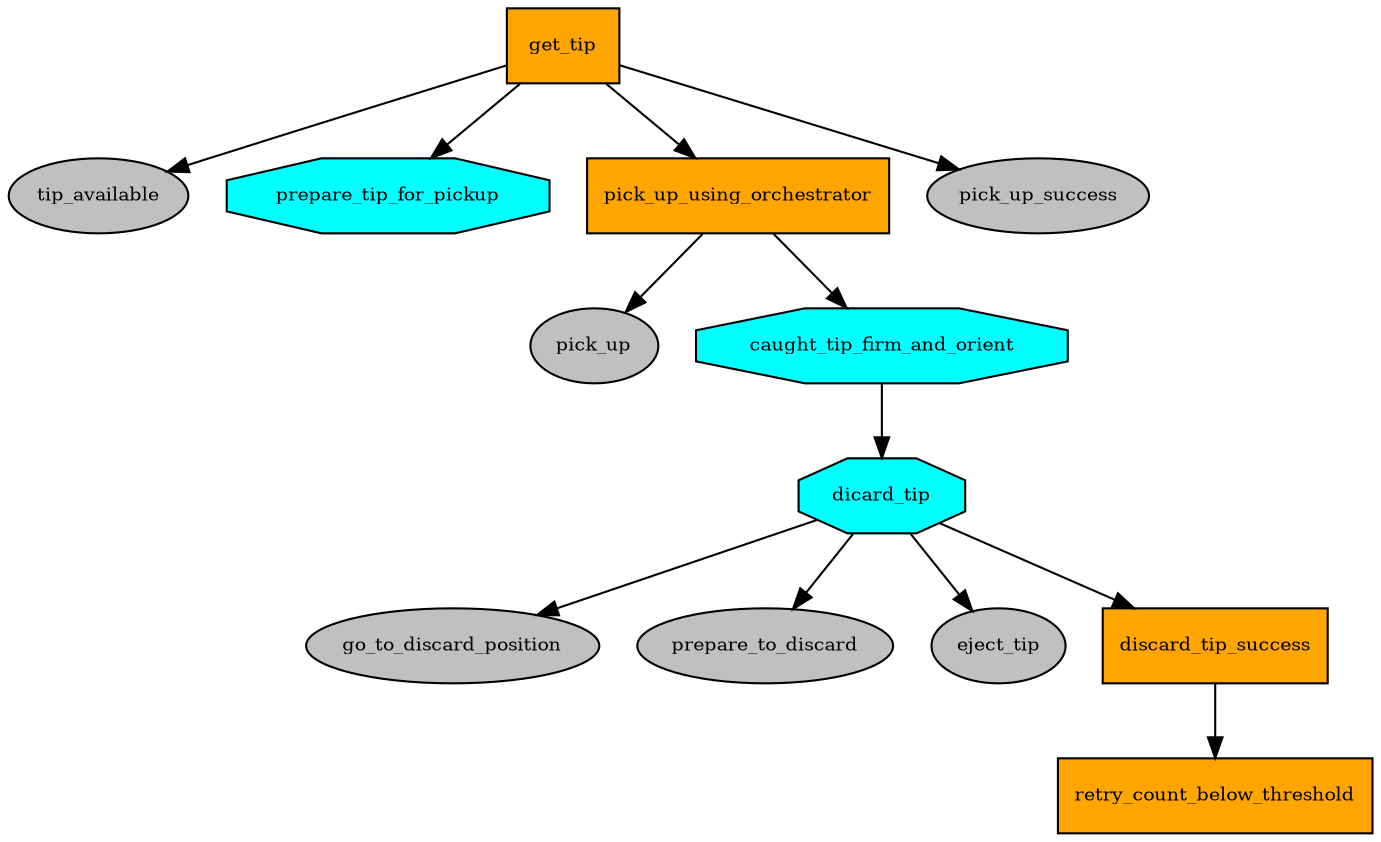 digraph pastafarianism {
ordering=out;
graph [fontname="times-roman"];
node [fontname="times-roman"];
edge [fontname="times-roman"];
get_tip [fillcolor=orange, fontcolor=black, fontsize=9, label=get_tip, shape=box, style=filled];
tip_available [fillcolor=gray, fontcolor=black, fontsize=9, label=tip_available, shape=ellipse, style=filled];
get_tip -> tip_available;
prepare_tip_for_pickup [fillcolor=cyan, fontcolor=black, fontsize=9, label=prepare_tip_for_pickup, shape=octagon, style=filled];
get_tip -> prepare_tip_for_pickup;
pick_up_using_orchestrator [fillcolor=orange, fontcolor=black, fontsize=9, label=pick_up_using_orchestrator, shape=box, style=filled];
get_tip -> pick_up_using_orchestrator;
pick_up [fillcolor=gray, fontcolor=black, fontsize=9, label=pick_up, shape=ellipse, style=filled];
pick_up_using_orchestrator -> pick_up;
caught_tip_firm_and_orient [fillcolor=cyan, fontcolor=black, fontsize=9, label=caught_tip_firm_and_orient, shape=octagon, style=filled];
pick_up_using_orchestrator -> caught_tip_firm_and_orient;
dicard_tip [fillcolor=cyan, fontcolor=black, fontsize=9, label=dicard_tip, shape=octagon, style=filled];
caught_tip_firm_and_orient -> dicard_tip;
go_to_discard_position [fillcolor=gray, fontcolor=black, fontsize=9, label=go_to_discard_position, shape=ellipse, style=filled];
dicard_tip -> go_to_discard_position;
prepare_to_discard [fillcolor=gray, fontcolor=black, fontsize=9, label=prepare_to_discard, shape=ellipse, style=filled];
dicard_tip -> prepare_to_discard;
eject_tip [fillcolor=gray, fontcolor=black, fontsize=9, label=eject_tip, shape=ellipse, style=filled];
dicard_tip -> eject_tip;
discard_tip_success [fillcolor=orange, fontcolor=black, fontsize=9, label=discard_tip_success, shape=box, style=filled];
dicard_tip -> discard_tip_success;
retry_count_below_threshold [fillcolor=orange, fontcolor=black, fontsize=9, label=retry_count_below_threshold, shape=box, style=filled];
discard_tip_success -> retry_count_below_threshold;
pick_up_success [fillcolor=gray, fontcolor=black, fontsize=9, label=pick_up_success, shape=ellipse, style=filled];
get_tip -> pick_up_success;
}
